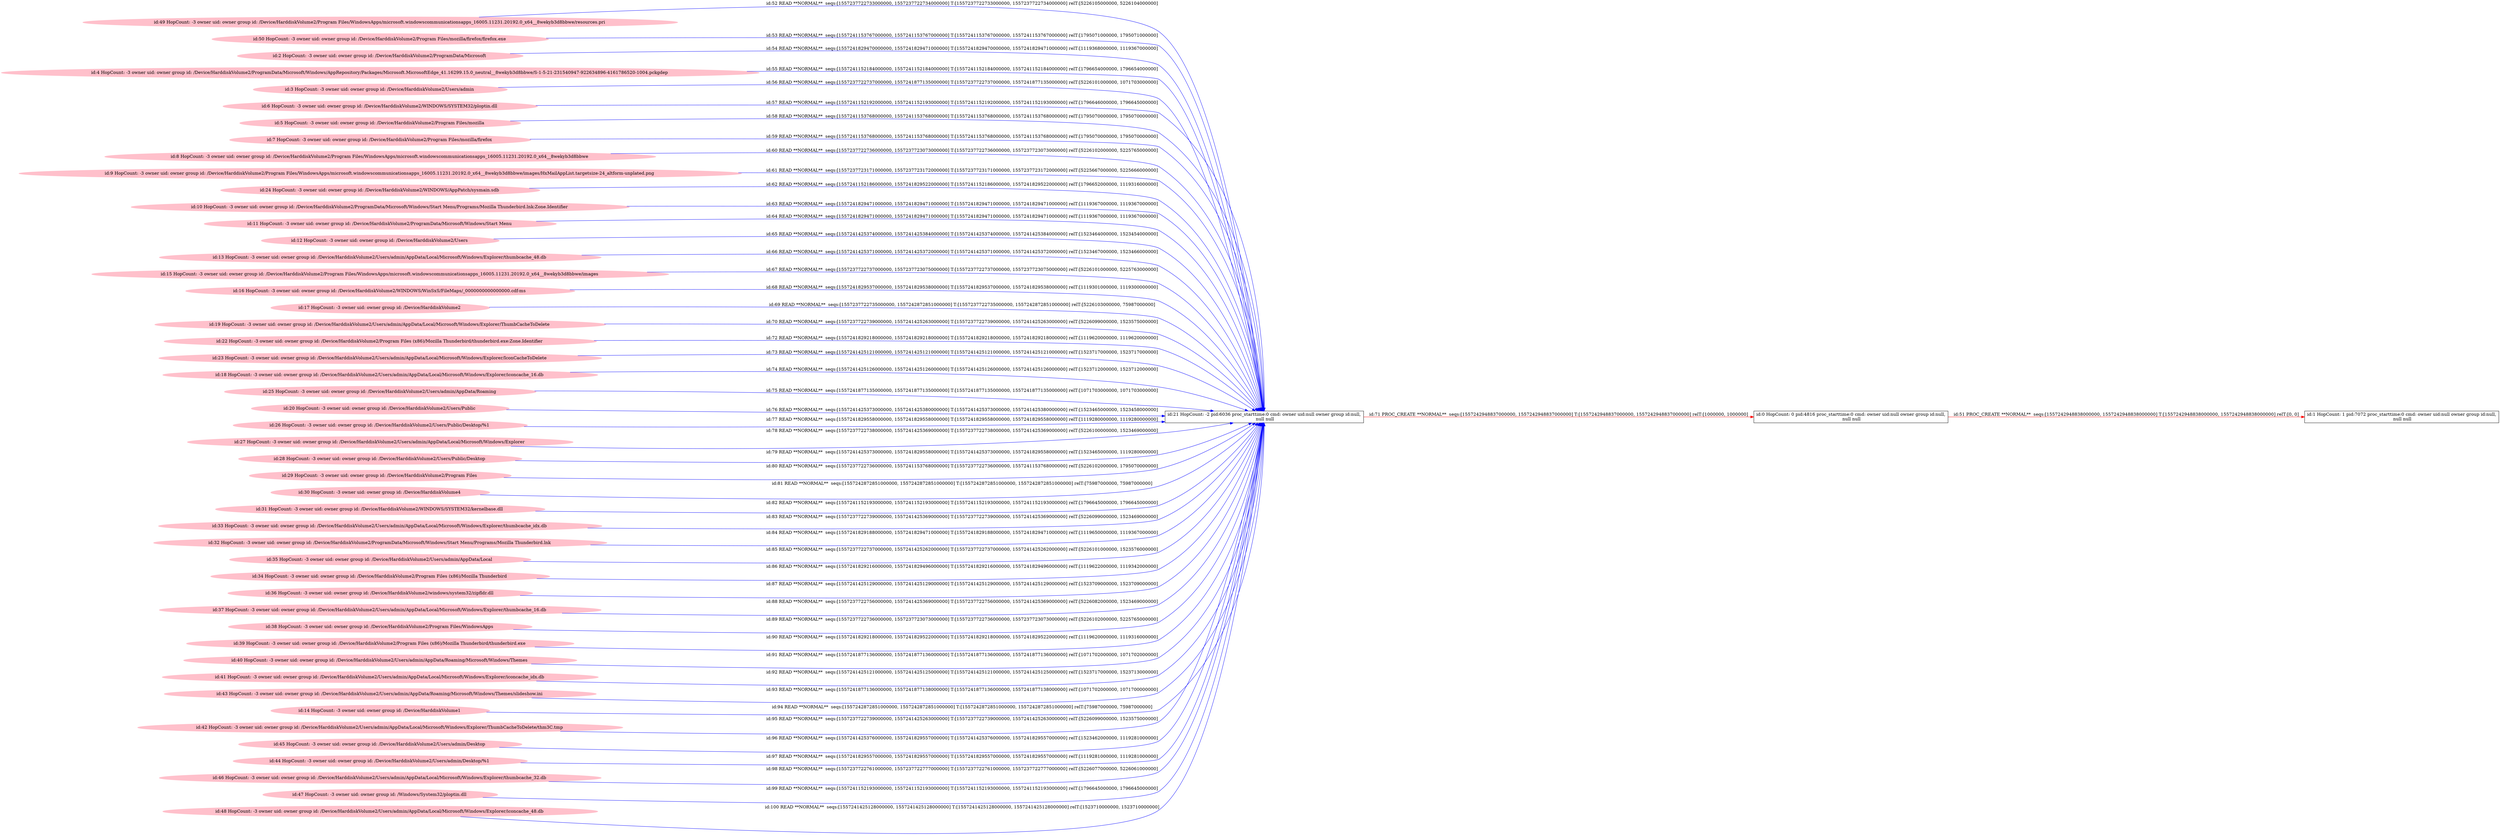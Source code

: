 digraph  {
rankdir=LR
"0"[color=black,label="id:0 HopCount: 0 pid:4816 proc_starttime:0 cmd: owner uid:null owner group id:null,\n null null", shape=box,style=solid];
"1"[color=black,label="id:1 HopCount: 1 pid:7072 proc_starttime:0 cmd: owner uid:null owner group id:null,\n null null", shape=box,style=solid];
"0" -> "1" [id=51,__obj="PROC_CREATE"color=red,label="id:51 PROC_CREATE **NORMAL**  seqs:[1557242948838000000, 1557242948838000000] T:[1557242948838000000, 1557242948838000000] relT:[0, 0]",style=solid];
"49"[color=pink,label="id:49 HopCount: -3 owner uid: owner group id: /Device/HarddiskVolume2/Program Files/WindowsApps/microsoft.windowscommunicationsapps_16005.11231.20192.0_x64__8wekyb3d8bbwe/resources.pri ", shape=oval,style=filled];
"21"[color=black,label="id:21 HopCount: -2 pid:6036 proc_starttime:0 cmd: owner uid:null owner group id:null,\n null null", shape=box,style=solid];
"49" -> "21" [id=52,__obj="READ"color=blue,label="id:52 READ **NORMAL**  seqs:[1557237722733000000, 1557237722734000000] T:[1557237722733000000, 1557237722734000000] relT:[5226105000000, 5226104000000]",style=solid];
"50"[color=pink,label="id:50 HopCount: -3 owner uid: owner group id: /Device/HarddiskVolume2/Program Files/mozilla/firefox/firefox.exe ", shape=oval,style=filled];
"50" -> "21" [id=53,__obj="READ"color=blue,label="id:53 READ **NORMAL**  seqs:[1557241153767000000, 1557241153767000000] T:[1557241153767000000, 1557241153767000000] relT:[1795071000000, 1795071000000]",style=solid];
"2"[color=pink,label="id:2 HopCount: -3 owner uid: owner group id: /Device/HarddiskVolume2/ProgramData/Microsoft ", shape=oval,style=filled];
"2" -> "21" [id=54,__obj="READ"color=blue,label="id:54 READ **NORMAL**  seqs:[1557241829470000000, 1557241829471000000] T:[1557241829470000000, 1557241829471000000] relT:[1119368000000, 1119367000000]",style=solid];
"4"[color=pink,label="id:4 HopCount: -3 owner uid: owner group id: /Device/HarddiskVolume2/ProgramData/Microsoft/Windows/AppRepository/Packages/Microsoft.MicrosoftEdge_41.16299.15.0_neutral__8wekyb3d8bbwe/S-1-5-21-231540947-922634896-4161786520-1004.pckgdep ", shape=oval,style=filled];
"4" -> "21" [id=55,__obj="READ"color=blue,label="id:55 READ **NORMAL**  seqs:[1557241152184000000, 1557241152184000000] T:[1557241152184000000, 1557241152184000000] relT:[1796654000000, 1796654000000]",style=solid];
"3"[color=pink,label="id:3 HopCount: -3 owner uid: owner group id: /Device/HarddiskVolume2/Users/admin ", shape=oval,style=filled];
"3" -> "21" [id=56,__obj="READ"color=blue,label="id:56 READ **NORMAL**  seqs:[1557237722737000000, 1557241877135000000] T:[1557237722737000000, 1557241877135000000] relT:[5226101000000, 1071703000000]",style=solid];
"6"[color=pink,label="id:6 HopCount: -3 owner uid: owner group id: /Device/HarddiskVolume2/WINDOWS/SYSTEM32/ploptin.dll ", shape=oval,style=filled];
"6" -> "21" [id=57,__obj="READ"color=blue,label="id:57 READ **NORMAL**  seqs:[1557241152192000000, 1557241152193000000] T:[1557241152192000000, 1557241152193000000] relT:[1796646000000, 1796645000000]",style=solid];
"5"[color=pink,label="id:5 HopCount: -3 owner uid: owner group id: /Device/HarddiskVolume2/Program Files/mozilla ", shape=oval,style=filled];
"5" -> "21" [id=58,__obj="READ"color=blue,label="id:58 READ **NORMAL**  seqs:[1557241153768000000, 1557241153768000000] T:[1557241153768000000, 1557241153768000000] relT:[1795070000000, 1795070000000]",style=solid];
"7"[color=pink,label="id:7 HopCount: -3 owner uid: owner group id: /Device/HarddiskVolume2/Program Files/mozilla/firefox ", shape=oval,style=filled];
"7" -> "21" [id=59,__obj="READ"color=blue,label="id:59 READ **NORMAL**  seqs:[1557241153768000000, 1557241153768000000] T:[1557241153768000000, 1557241153768000000] relT:[1795070000000, 1795070000000]",style=solid];
"8"[color=pink,label="id:8 HopCount: -3 owner uid: owner group id: /Device/HarddiskVolume2/Program Files/WindowsApps/microsoft.windowscommunicationsapps_16005.11231.20192.0_x64__8wekyb3d8bbwe ", shape=oval,style=filled];
"8" -> "21" [id=60,__obj="READ"color=blue,label="id:60 READ **NORMAL**  seqs:[1557237722736000000, 1557237723073000000] T:[1557237722736000000, 1557237723073000000] relT:[5226102000000, 5225765000000]",style=solid];
"9"[color=pink,label="id:9 HopCount: -3 owner uid: owner group id: /Device/HarddiskVolume2/Program Files/WindowsApps/microsoft.windowscommunicationsapps_16005.11231.20192.0_x64__8wekyb3d8bbwe/images/HxMailAppList.targetsize-24_altform-unplated.png ", shape=oval,style=filled];
"9" -> "21" [id=61,__obj="READ"color=blue,label="id:61 READ **NORMAL**  seqs:[1557237723171000000, 1557237723172000000] T:[1557237723171000000, 1557237723172000000] relT:[5225667000000, 5225666000000]",style=solid];
"24"[color=pink,label="id:24 HopCount: -3 owner uid: owner group id: /Device/HarddiskVolume2/WINDOWS/AppPatch/sysmain.sdb ", shape=oval,style=filled];
"24" -> "21" [id=62,__obj="READ"color=blue,label="id:62 READ **NORMAL**  seqs:[1557241152186000000, 1557241829522000000] T:[1557241152186000000, 1557241829522000000] relT:[1796652000000, 1119316000000]",style=solid];
"10"[color=pink,label="id:10 HopCount: -3 owner uid: owner group id: /Device/HarddiskVolume2/ProgramData/Microsoft/Windows/Start Menu/Programs/Mozilla Thunderbird.lnk:Zone.Identifier ", shape=oval,style=filled];
"10" -> "21" [id=63,__obj="READ"color=blue,label="id:63 READ **NORMAL**  seqs:[1557241829471000000, 1557241829471000000] T:[1557241829471000000, 1557241829471000000] relT:[1119367000000, 1119367000000]",style=solid];
"11"[color=pink,label="id:11 HopCount: -3 owner uid: owner group id: /Device/HarddiskVolume2/ProgramData/Microsoft/Windows/Start Menu ", shape=oval,style=filled];
"11" -> "21" [id=64,__obj="READ"color=blue,label="id:64 READ **NORMAL**  seqs:[1557241829471000000, 1557241829471000000] T:[1557241829471000000, 1557241829471000000] relT:[1119367000000, 1119367000000]",style=solid];
"12"[color=pink,label="id:12 HopCount: -3 owner uid: owner group id: /Device/HarddiskVolume2/Users ", shape=oval,style=filled];
"12" -> "21" [id=65,__obj="READ"color=blue,label="id:65 READ **NORMAL**  seqs:[1557241425374000000, 1557241425384000000] T:[1557241425374000000, 1557241425384000000] relT:[1523464000000, 1523454000000]",style=solid];
"13"[color=pink,label="id:13 HopCount: -3 owner uid: owner group id: /Device/HarddiskVolume2/Users/admin/AppData/Local/Microsoft/Windows/Explorer/thumbcache_48.db ", shape=oval,style=filled];
"13" -> "21" [id=66,__obj="READ"color=blue,label="id:66 READ **NORMAL**  seqs:[1557241425371000000, 1557241425372000000] T:[1557241425371000000, 1557241425372000000] relT:[1523467000000, 1523466000000]",style=solid];
"15"[color=pink,label="id:15 HopCount: -3 owner uid: owner group id: /Device/HarddiskVolume2/Program Files/WindowsApps/microsoft.windowscommunicationsapps_16005.11231.20192.0_x64__8wekyb3d8bbwe/images ", shape=oval,style=filled];
"15" -> "21" [id=67,__obj="READ"color=blue,label="id:67 READ **NORMAL**  seqs:[1557237722737000000, 1557237723075000000] T:[1557237722737000000, 1557237723075000000] relT:[5226101000000, 5225763000000]",style=solid];
"16"[color=pink,label="id:16 HopCount: -3 owner uid: owner group id: /Device/HarddiskVolume2/WINDOWS/WinSxS/FileMaps/_0000000000000000.cdf-ms ", shape=oval,style=filled];
"16" -> "21" [id=68,__obj="READ"color=blue,label="id:68 READ **NORMAL**  seqs:[1557241829537000000, 1557241829538000000] T:[1557241829537000000, 1557241829538000000] relT:[1119301000000, 1119300000000]",style=solid];
"17"[color=pink,label="id:17 HopCount: -3 owner uid: owner group id: /Device/HarddiskVolume2 ", shape=oval,style=filled];
"17" -> "21" [id=69,__obj="READ"color=blue,label="id:69 READ **NORMAL**  seqs:[1557237722735000000, 1557242872851000000] T:[1557237722735000000, 1557242872851000000] relT:[5226103000000, 75987000000]",style=solid];
"19"[color=pink,label="id:19 HopCount: -3 owner uid: owner group id: /Device/HarddiskVolume2/Users/admin/AppData/Local/Microsoft/Windows/Explorer/ThumbCacheToDelete ", shape=oval,style=filled];
"19" -> "21" [id=70,__obj="READ"color=blue,label="id:70 READ **NORMAL**  seqs:[1557237722739000000, 1557241425263000000] T:[1557237722739000000, 1557241425263000000] relT:[5226099000000, 1523575000000]",style=solid];
"21" -> "0" [id=71,__obj="PROC_CREATE"color=red,label="id:71 PROC_CREATE **NORMAL**  seqs:[1557242948837000000, 1557242948837000000] T:[1557242948837000000, 1557242948837000000] relT:[1000000, 1000000]",style=solid];
"22"[color=pink,label="id:22 HopCount: -3 owner uid: owner group id: /Device/HarddiskVolume2/Program Files (x86)/Mozilla Thunderbird/thunderbird.exe:Zone.Identifier ", shape=oval,style=filled];
"22" -> "21" [id=72,__obj="READ"color=blue,label="id:72 READ **NORMAL**  seqs:[1557241829218000000, 1557241829218000000] T:[1557241829218000000, 1557241829218000000] relT:[1119620000000, 1119620000000]",style=solid];
"23"[color=pink,label="id:23 HopCount: -3 owner uid: owner group id: /Device/HarddiskVolume2/Users/admin/AppData/Local/Microsoft/Windows/Explorer/IconCacheToDelete ", shape=oval,style=filled];
"23" -> "21" [id=73,__obj="READ"color=blue,label="id:73 READ **NORMAL**  seqs:[1557241425121000000, 1557241425121000000] T:[1557241425121000000, 1557241425121000000] relT:[1523717000000, 1523717000000]",style=solid];
"18"[color=pink,label="id:18 HopCount: -3 owner uid: owner group id: /Device/HarddiskVolume2/Users/admin/AppData/Local/Microsoft/Windows/Explorer/iconcache_16.db ", shape=oval,style=filled];
"18" -> "21" [id=74,__obj="READ"color=blue,label="id:74 READ **NORMAL**  seqs:[1557241425126000000, 1557241425126000000] T:[1557241425126000000, 1557241425126000000] relT:[1523712000000, 1523712000000]",style=solid];
"25"[color=pink,label="id:25 HopCount: -3 owner uid: owner group id: /Device/HarddiskVolume2/Users/admin/AppData/Roaming ", shape=oval,style=filled];
"25" -> "21" [id=75,__obj="READ"color=blue,label="id:75 READ **NORMAL**  seqs:[1557241877135000000, 1557241877135000000] T:[1557241877135000000, 1557241877135000000] relT:[1071703000000, 1071703000000]",style=solid];
"20"[color=pink,label="id:20 HopCount: -3 owner uid: owner group id: /Device/HarddiskVolume2/Users/Public ", shape=oval,style=filled];
"20" -> "21" [id=76,__obj="READ"color=blue,label="id:76 READ **NORMAL**  seqs:[1557241425373000000, 1557241425380000000] T:[1557241425373000000, 1557241425380000000] relT:[1523465000000, 1523458000000]",style=solid];
"26"[color=pink,label="id:26 HopCount: -3 owner uid: owner group id: /Device/HarddiskVolume2/Users/Public/Desktop/%1 ", shape=oval,style=filled];
"26" -> "21" [id=77,__obj="READ"color=blue,label="id:77 READ **NORMAL**  seqs:[1557241829558000000, 1557241829558000000] T:[1557241829558000000, 1557241829558000000] relT:[1119280000000, 1119280000000]",style=solid];
"27"[color=pink,label="id:27 HopCount: -3 owner uid: owner group id: /Device/HarddiskVolume2/Users/admin/AppData/Local/Microsoft/Windows/Explorer ", shape=oval,style=filled];
"27" -> "21" [id=78,__obj="READ"color=blue,label="id:78 READ **NORMAL**  seqs:[1557237722738000000, 1557241425369000000] T:[1557237722738000000, 1557241425369000000] relT:[5226100000000, 1523469000000]",style=solid];
"28"[color=pink,label="id:28 HopCount: -3 owner uid: owner group id: /Device/HarddiskVolume2/Users/Public/Desktop ", shape=oval,style=filled];
"28" -> "21" [id=79,__obj="READ"color=blue,label="id:79 READ **NORMAL**  seqs:[1557241425373000000, 1557241829558000000] T:[1557241425373000000, 1557241829558000000] relT:[1523465000000, 1119280000000]",style=solid];
"29"[color=pink,label="id:29 HopCount: -3 owner uid: owner group id: /Device/HarddiskVolume2/Program Files ", shape=oval,style=filled];
"29" -> "21" [id=80,__obj="READ"color=blue,label="id:80 READ **NORMAL**  seqs:[1557237722736000000, 1557241153768000000] T:[1557237722736000000, 1557241153768000000] relT:[5226102000000, 1795070000000]",style=solid];
"30"[color=pink,label="id:30 HopCount: -3 owner uid: owner group id: /Device/HarddiskVolume4 ", shape=oval,style=filled];
"30" -> "21" [id=81,__obj="READ"color=blue,label="id:81 READ **NORMAL**  seqs:[1557242872851000000, 1557242872851000000] T:[1557242872851000000, 1557242872851000000] relT:[75987000000, 75987000000]",style=solid];
"31"[color=pink,label="id:31 HopCount: -3 owner uid: owner group id: /Device/HarddiskVolume2/WINDOWS/SYSTEM32/kernelbase.dll ", shape=oval,style=filled];
"31" -> "21" [id=82,__obj="READ"color=blue,label="id:82 READ **NORMAL**  seqs:[1557241152193000000, 1557241152193000000] T:[1557241152193000000, 1557241152193000000] relT:[1796645000000, 1796645000000]",style=solid];
"33"[color=pink,label="id:33 HopCount: -3 owner uid: owner group id: /Device/HarddiskVolume2/Users/admin/AppData/Local/Microsoft/Windows/Explorer/thumbcache_idx.db ", shape=oval,style=filled];
"33" -> "21" [id=83,__obj="READ"color=blue,label="id:83 READ **NORMAL**  seqs:[1557237722739000000, 1557241425369000000] T:[1557237722739000000, 1557241425369000000] relT:[5226099000000, 1523469000000]",style=solid];
"32"[color=pink,label="id:32 HopCount: -3 owner uid: owner group id: /Device/HarddiskVolume2/ProgramData/Microsoft/Windows/Start Menu/Programs/Mozilla Thunderbird.lnk ", shape=oval,style=filled];
"32" -> "21" [id=84,__obj="READ"color=blue,label="id:84 READ **NORMAL**  seqs:[1557241829188000000, 1557241829471000000] T:[1557241829188000000, 1557241829471000000] relT:[1119650000000, 1119367000000]",style=solid];
"35"[color=pink,label="id:35 HopCount: -3 owner uid: owner group id: /Device/HarddiskVolume2/Users/admin/AppData/Local ", shape=oval,style=filled];
"35" -> "21" [id=85,__obj="READ"color=blue,label="id:85 READ **NORMAL**  seqs:[1557237722737000000, 1557241425262000000] T:[1557237722737000000, 1557241425262000000] relT:[5226101000000, 1523576000000]",style=solid];
"34"[color=pink,label="id:34 HopCount: -3 owner uid: owner group id: /Device/HarddiskVolume2/Program Files (x86)/Mozilla Thunderbird ", shape=oval,style=filled];
"34" -> "21" [id=86,__obj="READ"color=blue,label="id:86 READ **NORMAL**  seqs:[1557241829216000000, 1557241829496000000] T:[1557241829216000000, 1557241829496000000] relT:[1119622000000, 1119342000000]",style=solid];
"36"[color=pink,label="id:36 HopCount: -3 owner uid: owner group id: /Device/HarddiskVolume2/windows/system32/zipfldr.dll ", shape=oval,style=filled];
"36" -> "21" [id=87,__obj="READ"color=blue,label="id:87 READ **NORMAL**  seqs:[1557241425129000000, 1557241425129000000] T:[1557241425129000000, 1557241425129000000] relT:[1523709000000, 1523709000000]",style=solid];
"37"[color=pink,label="id:37 HopCount: -3 owner uid: owner group id: /Device/HarddiskVolume2/Users/admin/AppData/Local/Microsoft/Windows/Explorer/thumbcache_16.db ", shape=oval,style=filled];
"37" -> "21" [id=88,__obj="READ"color=blue,label="id:88 READ **NORMAL**  seqs:[1557237722756000000, 1557241425369000000] T:[1557237722756000000, 1557241425369000000] relT:[5226082000000, 1523469000000]",style=solid];
"38"[color=pink,label="id:38 HopCount: -3 owner uid: owner group id: /Device/HarddiskVolume2/Program Files/WindowsApps ", shape=oval,style=filled];
"38" -> "21" [id=89,__obj="READ"color=blue,label="id:89 READ **NORMAL**  seqs:[1557237722736000000, 1557237723073000000] T:[1557237722736000000, 1557237723073000000] relT:[5226102000000, 5225765000000]",style=solid];
"39"[color=pink,label="id:39 HopCount: -3 owner uid: owner group id: /Device/HarddiskVolume2/Program Files (x86)/Mozilla Thunderbird/thunderbird.exe ", shape=oval,style=filled];
"39" -> "21" [id=90,__obj="READ"color=blue,label="id:90 READ **NORMAL**  seqs:[1557241829218000000, 1557241829522000000] T:[1557241829218000000, 1557241829522000000] relT:[1119620000000, 1119316000000]",style=solid];
"40"[color=pink,label="id:40 HopCount: -3 owner uid: owner group id: /Device/HarddiskVolume2/Users/admin/AppData/Roaming/Microsoft/Windows/Themes ", shape=oval,style=filled];
"40" -> "21" [id=91,__obj="READ"color=blue,label="id:91 READ **NORMAL**  seqs:[1557241877136000000, 1557241877136000000] T:[1557241877136000000, 1557241877136000000] relT:[1071702000000, 1071702000000]",style=solid];
"41"[color=pink,label="id:41 HopCount: -3 owner uid: owner group id: /Device/HarddiskVolume2/Users/admin/AppData/Local/Microsoft/Windows/Explorer/iconcache_idx.db ", shape=oval,style=filled];
"41" -> "21" [id=92,__obj="READ"color=blue,label="id:92 READ **NORMAL**  seqs:[1557241425121000000, 1557241425125000000] T:[1557241425121000000, 1557241425125000000] relT:[1523717000000, 1523713000000]",style=solid];
"43"[color=pink,label="id:43 HopCount: -3 owner uid: owner group id: /Device/HarddiskVolume2/Users/admin/AppData/Roaming/Microsoft/Windows/Themes/slideshow.ini ", shape=oval,style=filled];
"43" -> "21" [id=93,__obj="READ"color=blue,label="id:93 READ **NORMAL**  seqs:[1557241877136000000, 1557241877138000000] T:[1557241877136000000, 1557241877138000000] relT:[1071702000000, 1071700000000]",style=solid];
"14"[color=pink,label="id:14 HopCount: -3 owner uid: owner group id: /Device/HarddiskVolume1 ", shape=oval,style=filled];
"14" -> "21" [id=94,__obj="READ"color=blue,label="id:94 READ **NORMAL**  seqs:[1557242872851000000, 1557242872851000000] T:[1557242872851000000, 1557242872851000000] relT:[75987000000, 75987000000]",style=solid];
"42"[color=pink,label="id:42 HopCount: -3 owner uid: owner group id: /Device/HarddiskVolume2/Users/admin/AppData/Local/Microsoft/Windows/Explorer/ThumbCacheToDelete/thm3C.tmp ", shape=oval,style=filled];
"42" -> "21" [id=95,__obj="READ"color=blue,label="id:95 READ **NORMAL**  seqs:[1557237722739000000, 1557241425263000000] T:[1557237722739000000, 1557241425263000000] relT:[5226099000000, 1523575000000]",style=solid];
"45"[color=pink,label="id:45 HopCount: -3 owner uid: owner group id: /Device/HarddiskVolume2/Users/admin/Desktop ", shape=oval,style=filled];
"45" -> "21" [id=96,__obj="READ"color=blue,label="id:96 READ **NORMAL**  seqs:[1557241425376000000, 1557241829557000000] T:[1557241425376000000, 1557241829557000000] relT:[1523462000000, 1119281000000]",style=solid];
"44"[color=pink,label="id:44 HopCount: -3 owner uid: owner group id: /Device/HarddiskVolume2/Users/admin/Desktop/%1 ", shape=oval,style=filled];
"44" -> "21" [id=97,__obj="READ"color=blue,label="id:97 READ **NORMAL**  seqs:[1557241829557000000, 1557241829557000000] T:[1557241829557000000, 1557241829557000000] relT:[1119281000000, 1119281000000]",style=solid];
"46"[color=pink,label="id:46 HopCount: -3 owner uid: owner group id: /Device/HarddiskVolume2/Users/admin/AppData/Local/Microsoft/Windows/Explorer/thumbcache_32.db ", shape=oval,style=filled];
"46" -> "21" [id=98,__obj="READ"color=blue,label="id:98 READ **NORMAL**  seqs:[1557237722761000000, 1557237722777000000] T:[1557237722761000000, 1557237722777000000] relT:[5226077000000, 5226061000000]",style=solid];
"47"[color=pink,label="id:47 HopCount: -3 owner uid: owner group id: /Windows/System32/ploptin.dll ", shape=oval,style=filled];
"47" -> "21" [id=99,__obj="READ"color=blue,label="id:99 READ **NORMAL**  seqs:[1557241152193000000, 1557241152193000000] T:[1557241152193000000, 1557241152193000000] relT:[1796645000000, 1796645000000]",style=solid];
"48"[color=pink,label="id:48 HopCount: -3 owner uid: owner group id: /Device/HarddiskVolume2/Users/admin/AppData/Local/Microsoft/Windows/Explorer/iconcache_48.db ", shape=oval,style=filled];
"48" -> "21" [id=100,__obj="READ"color=blue,label="id:100 READ **NORMAL**  seqs:[1557241425128000000, 1557241425128000000] T:[1557241425128000000, 1557241425128000000] relT:[1523710000000, 1523710000000]",style=solid];
}